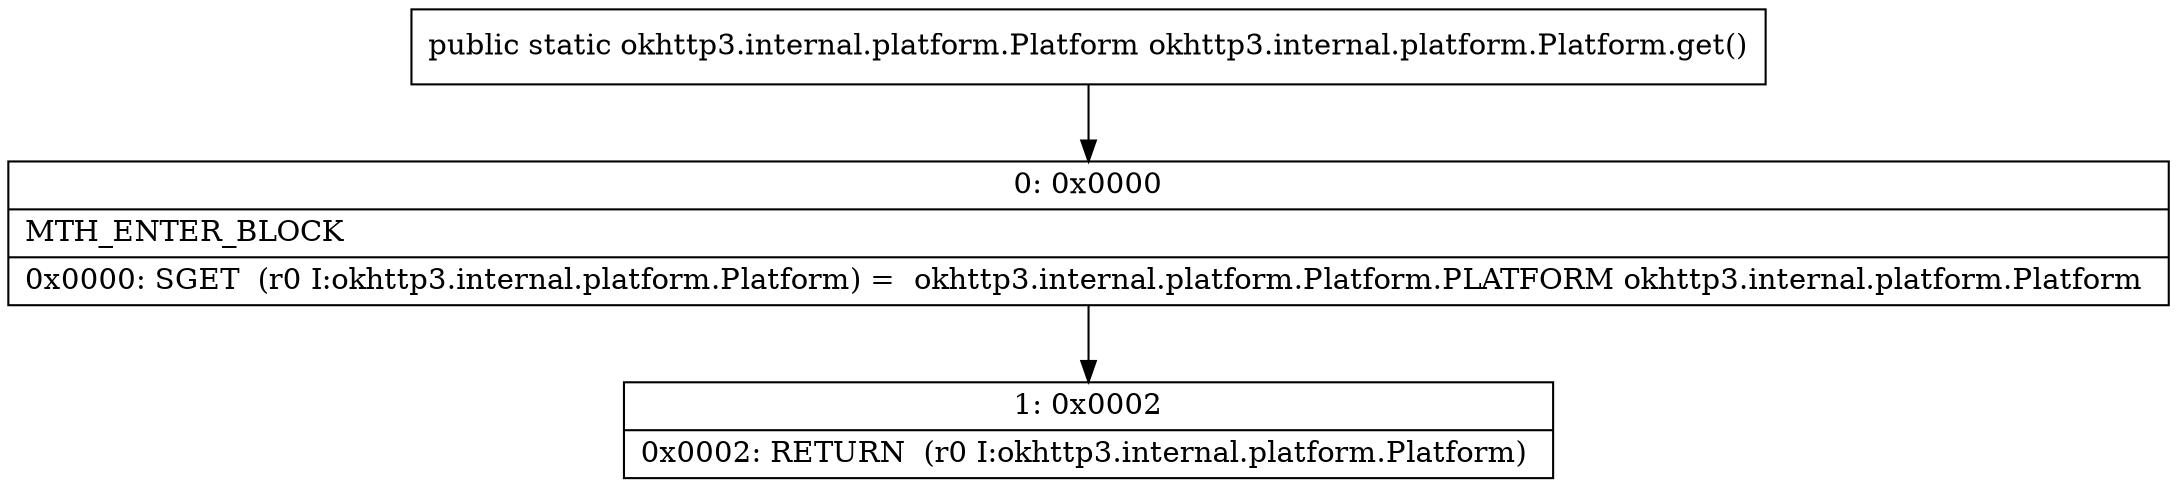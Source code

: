 digraph "CFG forokhttp3.internal.platform.Platform.get()Lokhttp3\/internal\/platform\/Platform;" {
Node_0 [shape=record,label="{0\:\ 0x0000|MTH_ENTER_BLOCK\l|0x0000: SGET  (r0 I:okhttp3.internal.platform.Platform) =  okhttp3.internal.platform.Platform.PLATFORM okhttp3.internal.platform.Platform \l}"];
Node_1 [shape=record,label="{1\:\ 0x0002|0x0002: RETURN  (r0 I:okhttp3.internal.platform.Platform) \l}"];
MethodNode[shape=record,label="{public static okhttp3.internal.platform.Platform okhttp3.internal.platform.Platform.get() }"];
MethodNode -> Node_0;
Node_0 -> Node_1;
}

